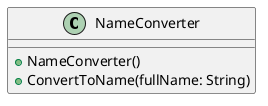 @startuml
'https://plantuml.com/class-diagram
class NameConverter {
    +NameConverter()
    +ConvertToName(fullName: String)
}
@enduml